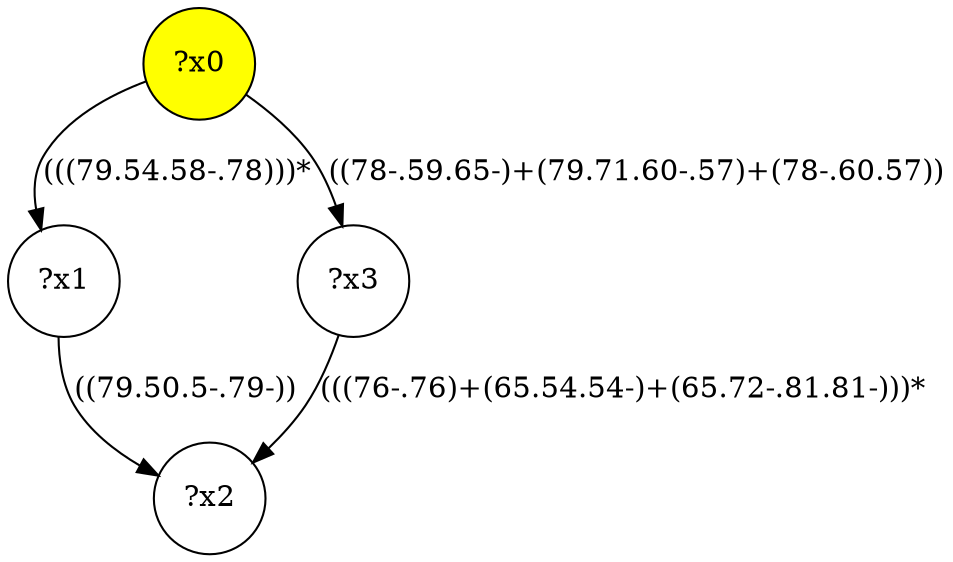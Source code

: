 digraph g {
	x0 [fillcolor="yellow", style="filled," shape=circle, label="?x0"];
	x1 [shape=circle, label="?x1"];
	x0 -> x1 [label="(((79.54.58-.78)))*"];
	x2 [shape=circle, label="?x2"];
	x1 -> x2 [label="((79.50.5-.79-))"];
	x3 [shape=circle, label="?x3"];
	x0 -> x3 [label="((78-.59.65-)+(79.71.60-.57)+(78-.60.57))"];
	x3 -> x2 [label="(((76-.76)+(65.54.54-)+(65.72-.81.81-)))*"];
}
